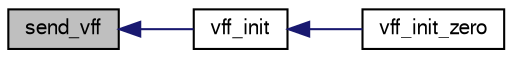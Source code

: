 digraph "send_vff"
{
  edge [fontname="FreeSans",fontsize="10",labelfontname="FreeSans",labelfontsize="10"];
  node [fontname="FreeSans",fontsize="10",shape=record];
  rankdir="LR";
  Node1 [label="send_vff",height=0.2,width=0.4,color="black", fillcolor="grey75", style="filled", fontcolor="black"];
  Node1 -> Node2 [dir="back",color="midnightblue",fontsize="10",style="solid",fontname="FreeSans"];
  Node2 [label="vff_init",height=0.2,width=0.4,color="black", fillcolor="white", style="filled",URL="$vf__float_8h.html#a6b79409337c63cb82e160e713b9b5455"];
  Node2 -> Node3 [dir="back",color="midnightblue",fontsize="10",style="solid",fontname="FreeSans"];
  Node3 [label="vff_init_zero",height=0.2,width=0.4,color="black", fillcolor="white", style="filled",URL="$vf__float_8c.html#a2358072559748851df8c44c975c43ebb"];
}
